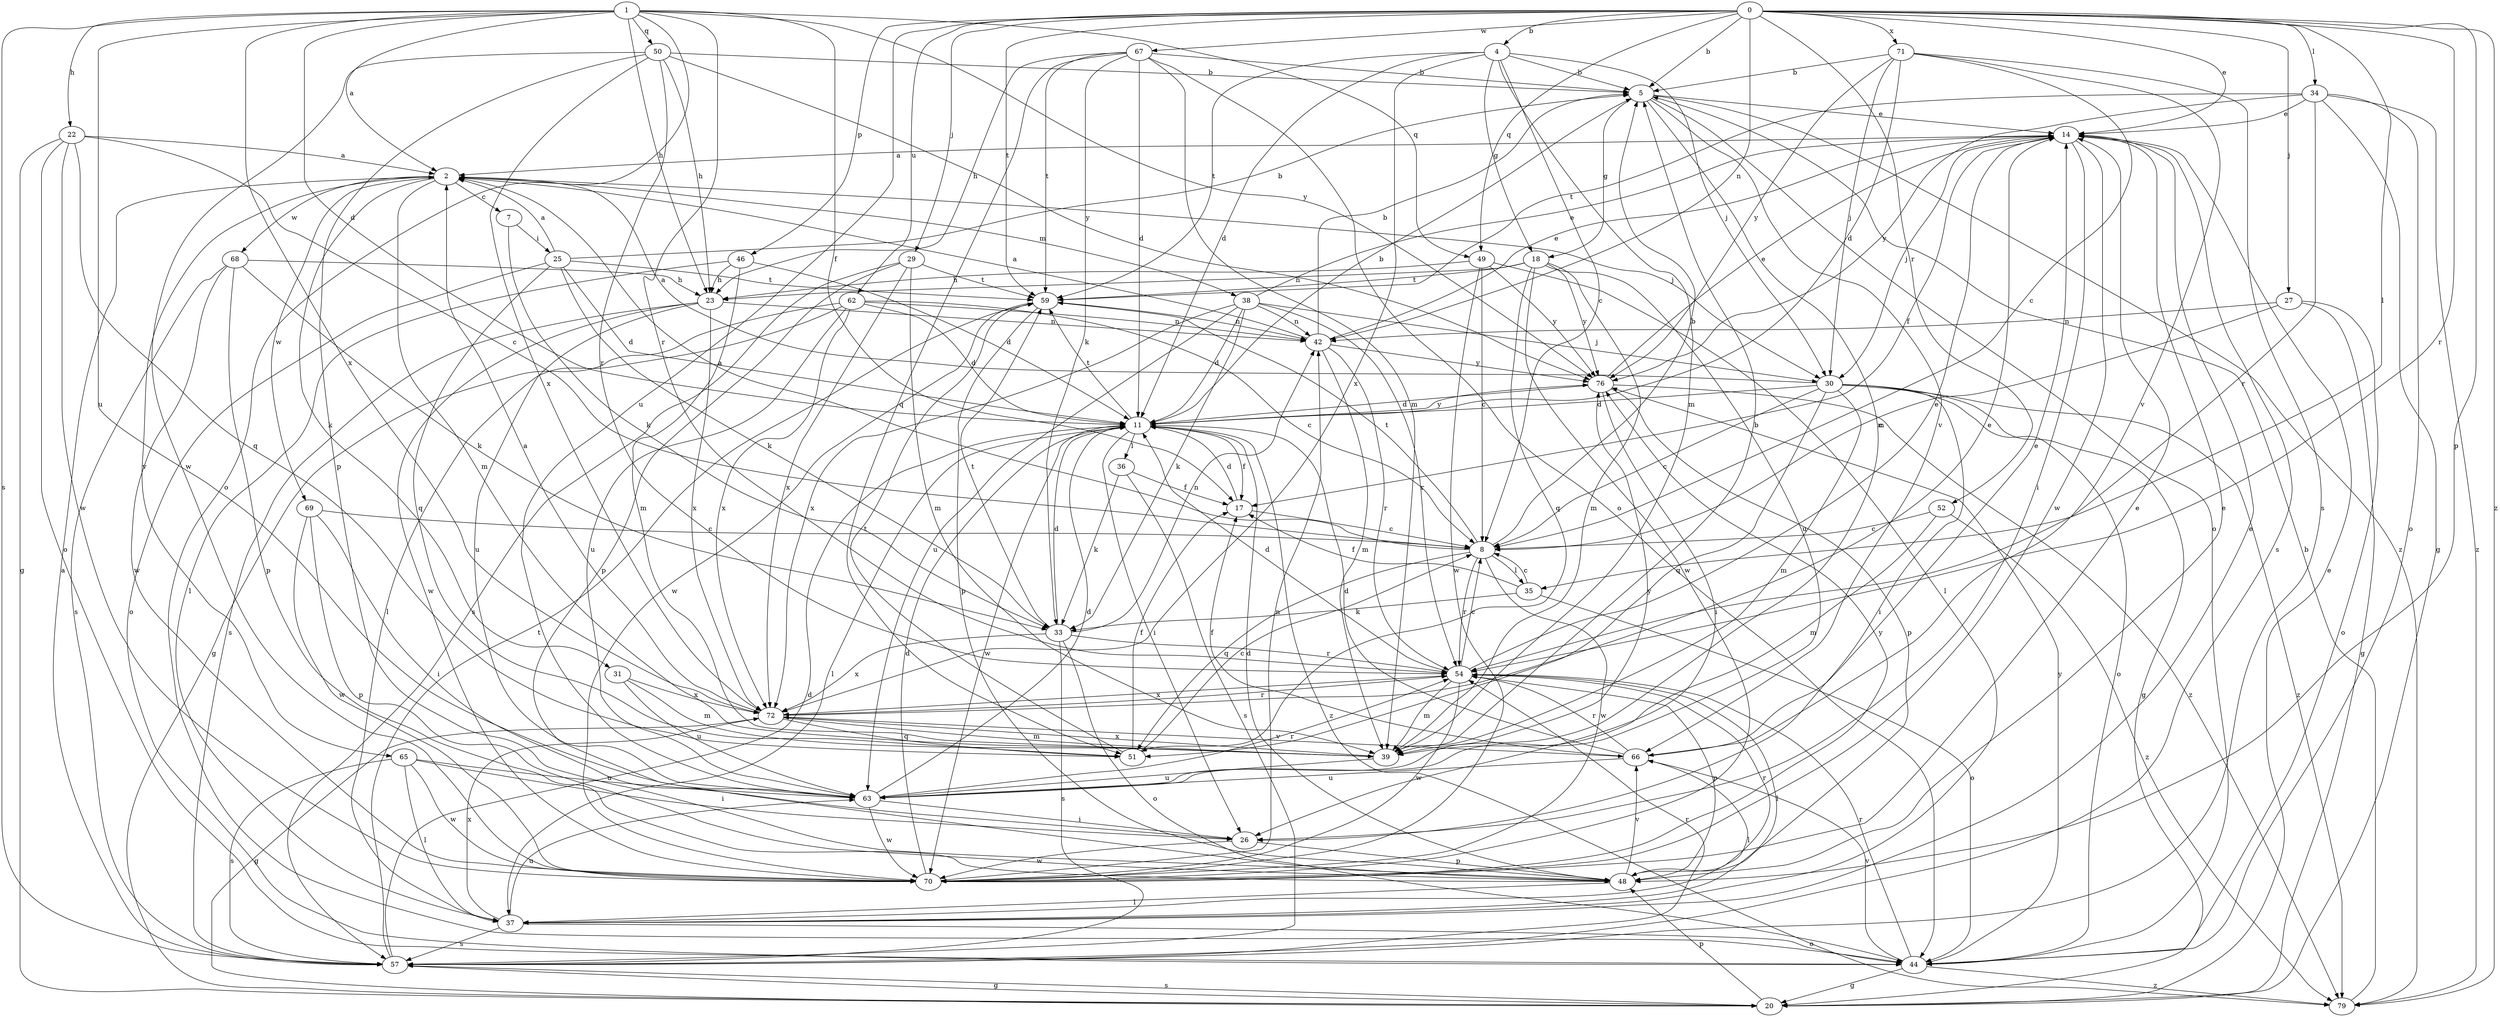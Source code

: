 strict digraph  {
0;
1;
2;
4;
5;
7;
8;
11;
14;
17;
18;
20;
22;
23;
25;
26;
27;
29;
30;
31;
33;
34;
35;
36;
37;
38;
39;
42;
44;
46;
48;
49;
50;
51;
52;
54;
57;
59;
62;
63;
65;
66;
67;
68;
69;
70;
71;
72;
76;
79;
0 -> 4  [label=b];
0 -> 5  [label=b];
0 -> 14  [label=e];
0 -> 27  [label=j];
0 -> 29  [label=j];
0 -> 34  [label=l];
0 -> 35  [label=l];
0 -> 42  [label=n];
0 -> 46  [label=p];
0 -> 48  [label=p];
0 -> 49  [label=q];
0 -> 52  [label=r];
0 -> 54  [label=r];
0 -> 59  [label=t];
0 -> 62  [label=u];
0 -> 63  [label=u];
0 -> 67  [label=w];
0 -> 71  [label=x];
0 -> 79  [label=z];
1 -> 2  [label=a];
1 -> 11  [label=d];
1 -> 17  [label=f];
1 -> 22  [label=h];
1 -> 23  [label=h];
1 -> 44  [label=o];
1 -> 49  [label=q];
1 -> 50  [label=q];
1 -> 54  [label=r];
1 -> 57  [label=s];
1 -> 63  [label=u];
1 -> 72  [label=x];
1 -> 76  [label=y];
2 -> 7  [label=c];
2 -> 30  [label=j];
2 -> 31  [label=k];
2 -> 38  [label=m];
2 -> 39  [label=m];
2 -> 65  [label=v];
2 -> 68  [label=w];
2 -> 69  [label=w];
4 -> 5  [label=b];
4 -> 8  [label=c];
4 -> 11  [label=d];
4 -> 18  [label=g];
4 -> 30  [label=j];
4 -> 39  [label=m];
4 -> 59  [label=t];
4 -> 72  [label=x];
5 -> 14  [label=e];
5 -> 18  [label=g];
5 -> 39  [label=m];
5 -> 44  [label=o];
5 -> 66  [label=v];
5 -> 79  [label=z];
7 -> 25  [label=i];
7 -> 33  [label=k];
8 -> 2  [label=a];
8 -> 5  [label=b];
8 -> 35  [label=l];
8 -> 51  [label=q];
8 -> 54  [label=r];
8 -> 59  [label=t];
8 -> 70  [label=w];
11 -> 5  [label=b];
11 -> 17  [label=f];
11 -> 26  [label=i];
11 -> 36  [label=l];
11 -> 37  [label=l];
11 -> 59  [label=t];
11 -> 70  [label=w];
11 -> 76  [label=y];
11 -> 79  [label=z];
14 -> 2  [label=a];
14 -> 17  [label=f];
14 -> 26  [label=i];
14 -> 30  [label=j];
14 -> 57  [label=s];
14 -> 70  [label=w];
17 -> 8  [label=c];
17 -> 11  [label=d];
18 -> 23  [label=h];
18 -> 39  [label=m];
18 -> 51  [label=q];
18 -> 59  [label=t];
18 -> 63  [label=u];
18 -> 70  [label=w];
18 -> 76  [label=y];
20 -> 14  [label=e];
20 -> 48  [label=p];
20 -> 57  [label=s];
22 -> 2  [label=a];
22 -> 8  [label=c];
22 -> 20  [label=g];
22 -> 44  [label=o];
22 -> 51  [label=q];
22 -> 70  [label=w];
23 -> 42  [label=n];
23 -> 57  [label=s];
23 -> 63  [label=u];
23 -> 70  [label=w];
23 -> 72  [label=x];
25 -> 2  [label=a];
25 -> 5  [label=b];
25 -> 11  [label=d];
25 -> 33  [label=k];
25 -> 44  [label=o];
25 -> 51  [label=q];
25 -> 59  [label=t];
26 -> 48  [label=p];
26 -> 70  [label=w];
27 -> 8  [label=c];
27 -> 20  [label=g];
27 -> 42  [label=n];
27 -> 44  [label=o];
29 -> 39  [label=m];
29 -> 48  [label=p];
29 -> 57  [label=s];
29 -> 59  [label=t];
29 -> 72  [label=x];
30 -> 2  [label=a];
30 -> 8  [label=c];
30 -> 11  [label=d];
30 -> 20  [label=g];
30 -> 26  [label=i];
30 -> 39  [label=m];
30 -> 44  [label=o];
30 -> 51  [label=q];
30 -> 79  [label=z];
31 -> 39  [label=m];
31 -> 63  [label=u];
31 -> 72  [label=x];
33 -> 11  [label=d];
33 -> 42  [label=n];
33 -> 44  [label=o];
33 -> 54  [label=r];
33 -> 57  [label=s];
33 -> 59  [label=t];
33 -> 72  [label=x];
34 -> 14  [label=e];
34 -> 20  [label=g];
34 -> 44  [label=o];
34 -> 54  [label=r];
34 -> 59  [label=t];
34 -> 76  [label=y];
34 -> 79  [label=z];
35 -> 8  [label=c];
35 -> 17  [label=f];
35 -> 33  [label=k];
35 -> 44  [label=o];
36 -> 17  [label=f];
36 -> 33  [label=k];
36 -> 57  [label=s];
37 -> 14  [label=e];
37 -> 44  [label=o];
37 -> 57  [label=s];
37 -> 63  [label=u];
37 -> 72  [label=x];
38 -> 11  [label=d];
38 -> 14  [label=e];
38 -> 30  [label=j];
38 -> 33  [label=k];
38 -> 42  [label=n];
38 -> 54  [label=r];
38 -> 63  [label=u];
38 -> 72  [label=x];
39 -> 5  [label=b];
39 -> 63  [label=u];
39 -> 72  [label=x];
42 -> 2  [label=a];
42 -> 5  [label=b];
42 -> 14  [label=e];
42 -> 39  [label=m];
42 -> 54  [label=r];
42 -> 76  [label=y];
44 -> 20  [label=g];
44 -> 54  [label=r];
44 -> 66  [label=v];
44 -> 76  [label=y];
44 -> 79  [label=z];
46 -> 11  [label=d];
46 -> 23  [label=h];
46 -> 37  [label=l];
46 -> 39  [label=m];
48 -> 11  [label=d];
48 -> 14  [label=e];
48 -> 37  [label=l];
48 -> 54  [label=r];
48 -> 66  [label=v];
49 -> 8  [label=c];
49 -> 23  [label=h];
49 -> 37  [label=l];
49 -> 70  [label=w];
49 -> 76  [label=y];
50 -> 5  [label=b];
50 -> 23  [label=h];
50 -> 48  [label=p];
50 -> 54  [label=r];
50 -> 70  [label=w];
50 -> 72  [label=x];
50 -> 76  [label=y];
51 -> 8  [label=c];
51 -> 17  [label=f];
51 -> 59  [label=t];
52 -> 8  [label=c];
52 -> 39  [label=m];
52 -> 79  [label=z];
54 -> 8  [label=c];
54 -> 11  [label=d];
54 -> 14  [label=e];
54 -> 37  [label=l];
54 -> 39  [label=m];
54 -> 48  [label=p];
54 -> 70  [label=w];
54 -> 72  [label=x];
57 -> 2  [label=a];
57 -> 11  [label=d];
57 -> 20  [label=g];
57 -> 54  [label=r];
57 -> 59  [label=t];
59 -> 42  [label=n];
59 -> 48  [label=p];
59 -> 70  [label=w];
62 -> 8  [label=c];
62 -> 11  [label=d];
62 -> 20  [label=g];
62 -> 37  [label=l];
62 -> 42  [label=n];
62 -> 63  [label=u];
62 -> 72  [label=x];
63 -> 11  [label=d];
63 -> 26  [label=i];
63 -> 54  [label=r];
63 -> 70  [label=w];
63 -> 76  [label=y];
65 -> 26  [label=i];
65 -> 37  [label=l];
65 -> 57  [label=s];
65 -> 63  [label=u];
65 -> 70  [label=w];
66 -> 11  [label=d];
66 -> 14  [label=e];
66 -> 17  [label=f];
66 -> 37  [label=l];
66 -> 54  [label=r];
66 -> 63  [label=u];
67 -> 5  [label=b];
67 -> 11  [label=d];
67 -> 23  [label=h];
67 -> 33  [label=k];
67 -> 39  [label=m];
67 -> 44  [label=o];
67 -> 51  [label=q];
67 -> 59  [label=t];
68 -> 23  [label=h];
68 -> 33  [label=k];
68 -> 48  [label=p];
68 -> 57  [label=s];
68 -> 70  [label=w];
69 -> 8  [label=c];
69 -> 26  [label=i];
69 -> 48  [label=p];
69 -> 70  [label=w];
70 -> 11  [label=d];
70 -> 14  [label=e];
70 -> 42  [label=n];
70 -> 76  [label=y];
71 -> 5  [label=b];
71 -> 8  [label=c];
71 -> 11  [label=d];
71 -> 30  [label=j];
71 -> 57  [label=s];
71 -> 66  [label=v];
71 -> 76  [label=y];
72 -> 2  [label=a];
72 -> 14  [label=e];
72 -> 20  [label=g];
72 -> 39  [label=m];
72 -> 51  [label=q];
72 -> 54  [label=r];
72 -> 66  [label=v];
76 -> 11  [label=d];
76 -> 14  [label=e];
76 -> 26  [label=i];
76 -> 48  [label=p];
76 -> 79  [label=z];
79 -> 5  [label=b];
}
